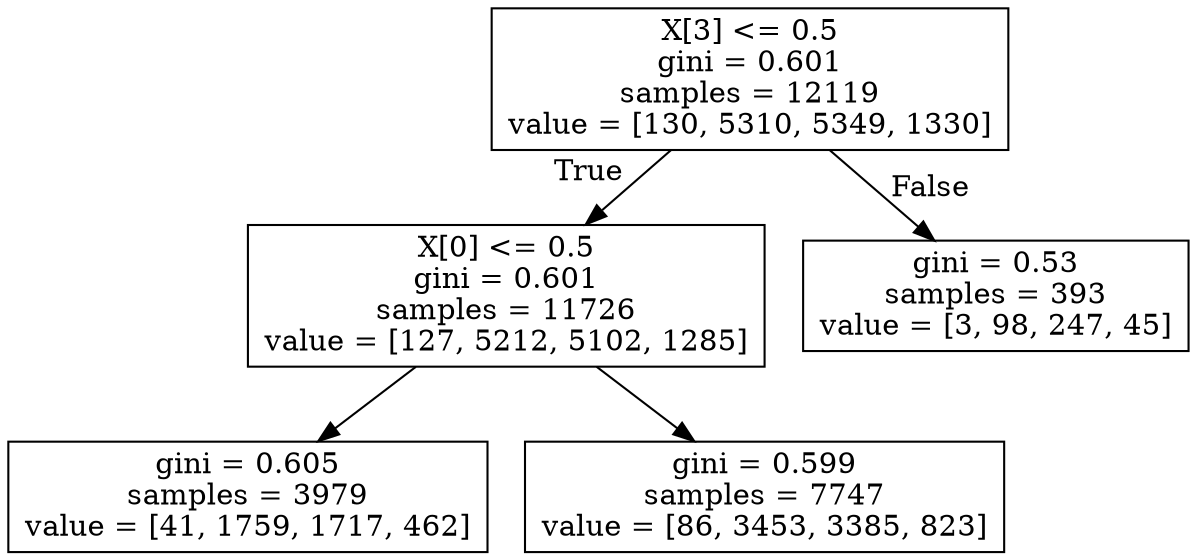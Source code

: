 digraph Tree {
node [shape=box] ;
0 [label="X[3] <= 0.5\ngini = 0.601\nsamples = 12119\nvalue = [130, 5310, 5349, 1330]"] ;
1 [label="X[0] <= 0.5\ngini = 0.601\nsamples = 11726\nvalue = [127, 5212, 5102, 1285]"] ;
0 -> 1 [labeldistance=2.5, labelangle=45, headlabel="True"] ;
2 [label="gini = 0.605\nsamples = 3979\nvalue = [41, 1759, 1717, 462]"] ;
1 -> 2 ;
3 [label="gini = 0.599\nsamples = 7747\nvalue = [86, 3453, 3385, 823]"] ;
1 -> 3 ;
4 [label="gini = 0.53\nsamples = 393\nvalue = [3, 98, 247, 45]"] ;
0 -> 4 [labeldistance=2.5, labelangle=-45, headlabel="False"] ;
}